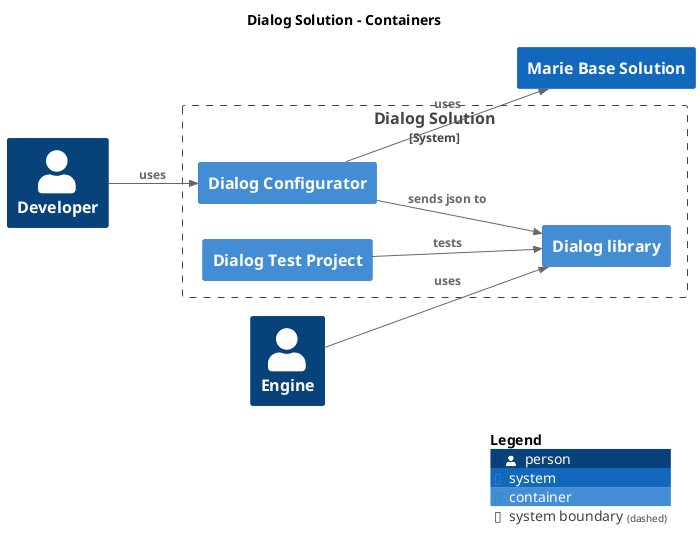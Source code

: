 @startuml
set separator none
title Dialog Solution - Containers

left to right direction

!include <C4/C4>
!include <C4/C4_Context>
!include <C4/C4_Container>

Person(Developer, "Developer", $descr="", $tags="", $link="")
Person(Engine, "Engine", $descr="", $tags="", $link="")
System(MarieBaseSolution, "Marie Base Solution", $descr="", $tags="", $link="")

System_Boundary("DialogSolution_boundary", "Dialog Solution", $tags="") {
  Container(DialogSolution.Dialoglibrary, "Dialog library", $techn="", $descr="", $tags="", $link="")
  Container(DialogSolution.DialogTestProject, "Dialog Test Project", $techn="", $descr="", $tags="", $link="")
  Container(DialogSolution.DialogConfigurator, "Dialog Configurator", $techn="", $descr="", $tags="", $link="")
}

Rel(DialogSolution.DialogTestProject, DialogSolution.Dialoglibrary, "tests", $techn="", $tags="", $link="")
Rel(DialogSolution.DialogConfigurator, DialogSolution.Dialoglibrary, "sends json to", $techn="", $tags="", $link="")
Rel(DialogSolution.DialogConfigurator, MarieBaseSolution, "uses", $techn="", $tags="", $link="")
Rel(Developer, DialogSolution.DialogConfigurator, "uses", $techn="", $tags="", $link="")
Rel(Engine, DialogSolution.Dialoglibrary, "uses", $techn="", $tags="", $link="")

SHOW_LEGEND(true)
@enduml